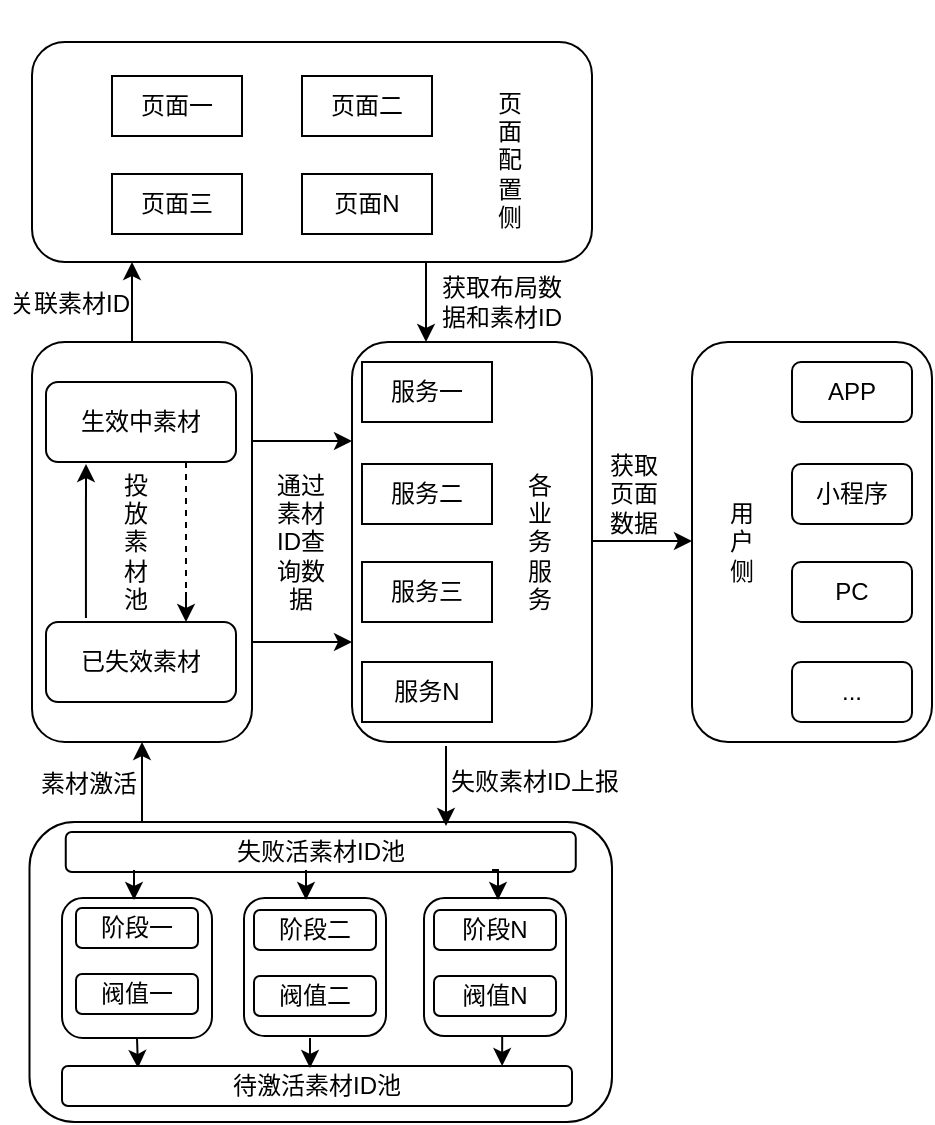 <mxfile version="21.6.2" type="github">
  <diagram name="第 1 页" id="dWNNX0YYxQVS8ASQVdN2">
    <mxGraphModel dx="1225" dy="756" grid="1" gridSize="10" guides="1" tooltips="1" connect="1" arrows="1" fold="1" page="1" pageScale="1" pageWidth="827" pageHeight="1169" math="0" shadow="0">
      <root>
        <mxCell id="0" />
        <mxCell id="1" parent="0" />
        <mxCell id="sn1slRJ_MosXrxEuLK0K-1" value="" style="rounded=1;whiteSpace=wrap;html=1;" parent="1" vertex="1">
          <mxGeometry x="160" y="320" width="110" height="200" as="geometry" />
        </mxCell>
        <mxCell id="sn1slRJ_MosXrxEuLK0K-3" value="投放素材池" style="text;html=1;strokeColor=none;fillColor=none;align=center;verticalAlign=middle;whiteSpace=wrap;rounded=0;" parent="1" vertex="1">
          <mxGeometry x="202" y="330" width="20" height="180" as="geometry" />
        </mxCell>
        <mxCell id="sn1slRJ_MosXrxEuLK0K-5" value="生效中素材" style="rounded=1;whiteSpace=wrap;html=1;" parent="1" vertex="1">
          <mxGeometry x="167" y="340" width="95" height="40" as="geometry" />
        </mxCell>
        <mxCell id="sn1slRJ_MosXrxEuLK0K-6" value="已失效素材" style="rounded=1;whiteSpace=wrap;html=1;" parent="1" vertex="1">
          <mxGeometry x="167" y="460" width="95" height="40" as="geometry" />
        </mxCell>
        <mxCell id="sn1slRJ_MosXrxEuLK0K-10" value="" style="rounded=1;whiteSpace=wrap;html=1;" parent="1" vertex="1">
          <mxGeometry x="320" y="320" width="120" height="200" as="geometry" />
        </mxCell>
        <mxCell id="sn1slRJ_MosXrxEuLK0K-12" value="服务一" style="rounded=0;whiteSpace=wrap;html=1;" parent="1" vertex="1">
          <mxGeometry x="325" y="330" width="65" height="30" as="geometry" />
        </mxCell>
        <mxCell id="sn1slRJ_MosXrxEuLK0K-13" value="服务二" style="rounded=0;whiteSpace=wrap;html=1;" parent="1" vertex="1">
          <mxGeometry x="325" y="381" width="65" height="30" as="geometry" />
        </mxCell>
        <mxCell id="sn1slRJ_MosXrxEuLK0K-14" value="服务三" style="rounded=0;whiteSpace=wrap;html=1;" parent="1" vertex="1">
          <mxGeometry x="325" y="430" width="65" height="30" as="geometry" />
        </mxCell>
        <mxCell id="sn1slRJ_MosXrxEuLK0K-15" value="服务N" style="rounded=0;whiteSpace=wrap;html=1;" parent="1" vertex="1">
          <mxGeometry x="325" y="480" width="65" height="30" as="geometry" />
        </mxCell>
        <mxCell id="sn1slRJ_MosXrxEuLK0K-19" value="" style="endArrow=classic;html=1;rounded=0;" parent="1" edge="1">
          <mxGeometry width="50" height="50" relative="1" as="geometry">
            <mxPoint x="270" y="369.5" as="sourcePoint" />
            <mxPoint x="320" y="369.5" as="targetPoint" />
          </mxGeometry>
        </mxCell>
        <mxCell id="sn1slRJ_MosXrxEuLK0K-20" value="各&lt;br&gt;业&lt;br&gt;务&lt;br&gt;服&lt;br&gt;务" style="text;html=1;strokeColor=none;fillColor=none;align=center;verticalAlign=middle;whiteSpace=wrap;rounded=0;" parent="1" vertex="1">
          <mxGeometry x="399" y="340" width="30" height="160" as="geometry" />
        </mxCell>
        <mxCell id="sn1slRJ_MosXrxEuLK0K-21" value="" style="rounded=1;whiteSpace=wrap;html=1;" parent="1" vertex="1">
          <mxGeometry x="490" y="320" width="120" height="200" as="geometry" />
        </mxCell>
        <mxCell id="sn1slRJ_MosXrxEuLK0K-22" value="用&lt;br&gt;户&lt;br&gt;侧" style="text;html=1;strokeColor=none;fillColor=none;align=center;verticalAlign=middle;whiteSpace=wrap;rounded=0;" parent="1" vertex="1">
          <mxGeometry x="500" y="340" width="30" height="160" as="geometry" />
        </mxCell>
        <mxCell id="sn1slRJ_MosXrxEuLK0K-23" value="APP" style="rounded=1;whiteSpace=wrap;html=1;" parent="1" vertex="1">
          <mxGeometry x="540" y="330" width="60" height="30" as="geometry" />
        </mxCell>
        <mxCell id="sn1slRJ_MosXrxEuLK0K-24" value="小程序" style="rounded=1;whiteSpace=wrap;html=1;" parent="1" vertex="1">
          <mxGeometry x="540" y="381" width="60" height="30" as="geometry" />
        </mxCell>
        <mxCell id="sn1slRJ_MosXrxEuLK0K-25" value="PC" style="rounded=1;whiteSpace=wrap;html=1;" parent="1" vertex="1">
          <mxGeometry x="540" y="430" width="60" height="30" as="geometry" />
        </mxCell>
        <mxCell id="sn1slRJ_MosXrxEuLK0K-26" value="..." style="rounded=1;whiteSpace=wrap;html=1;" parent="1" vertex="1">
          <mxGeometry x="540" y="480" width="60" height="30" as="geometry" />
        </mxCell>
        <mxCell id="sn1slRJ_MosXrxEuLK0K-28" value="" style="endArrow=classic;html=1;rounded=0;" parent="1" edge="1">
          <mxGeometry width="50" height="50" relative="1" as="geometry">
            <mxPoint x="440" y="419.5" as="sourcePoint" />
            <mxPoint x="490" y="419.5" as="targetPoint" />
          </mxGeometry>
        </mxCell>
        <mxCell id="sn1slRJ_MosXrxEuLK0K-29" value="" style="rounded=1;whiteSpace=wrap;html=1;" parent="1" vertex="1">
          <mxGeometry x="160" y="170" width="280" height="110" as="geometry" />
        </mxCell>
        <mxCell id="sn1slRJ_MosXrxEuLK0K-30" value="页&lt;br&gt;面&lt;br&gt;配&lt;br&gt;置&lt;br&gt;侧" style="text;html=1;strokeColor=none;fillColor=none;align=center;verticalAlign=middle;whiteSpace=wrap;rounded=0;" parent="1" vertex="1">
          <mxGeometry x="384" y="149" width="30" height="160" as="geometry" />
        </mxCell>
        <mxCell id="sn1slRJ_MosXrxEuLK0K-31" value="页面二" style="rounded=0;whiteSpace=wrap;html=1;" parent="1" vertex="1">
          <mxGeometry x="295" y="187" width="65" height="30" as="geometry" />
        </mxCell>
        <mxCell id="sn1slRJ_MosXrxEuLK0K-32" value="页面N" style="rounded=0;whiteSpace=wrap;html=1;" parent="1" vertex="1">
          <mxGeometry x="295" y="236" width="65" height="30" as="geometry" />
        </mxCell>
        <mxCell id="sn1slRJ_MosXrxEuLK0K-33" value="页面一" style="rounded=0;whiteSpace=wrap;html=1;" parent="1" vertex="1">
          <mxGeometry x="200" y="187" width="65" height="30" as="geometry" />
        </mxCell>
        <mxCell id="sn1slRJ_MosXrxEuLK0K-34" value="页面三" style="rounded=0;whiteSpace=wrap;html=1;" parent="1" vertex="1">
          <mxGeometry x="200" y="236" width="65" height="30" as="geometry" />
        </mxCell>
        <mxCell id="sn1slRJ_MosXrxEuLK0K-35" value="" style="endArrow=classic;html=1;rounded=0;" parent="1" edge="1">
          <mxGeometry width="50" height="50" relative="1" as="geometry">
            <mxPoint x="210" y="320" as="sourcePoint" />
            <mxPoint x="210" y="280" as="targetPoint" />
          </mxGeometry>
        </mxCell>
        <mxCell id="sn1slRJ_MosXrxEuLK0K-37" value="关联素材ID" style="text;html=1;strokeColor=none;fillColor=none;align=center;verticalAlign=middle;whiteSpace=wrap;rounded=0;" parent="1" vertex="1">
          <mxGeometry x="144" y="286" width="70" height="30" as="geometry" />
        </mxCell>
        <mxCell id="sn1slRJ_MosXrxEuLK0K-39" value="获取布局数据和素材ID" style="text;html=1;strokeColor=none;fillColor=none;align=center;verticalAlign=middle;whiteSpace=wrap;rounded=0;" parent="1" vertex="1">
          <mxGeometry x="360" y="285" width="70" height="30" as="geometry" />
        </mxCell>
        <mxCell id="sn1slRJ_MosXrxEuLK0K-40" value="通过素材ID查询数据" style="text;html=1;strokeColor=none;fillColor=none;align=center;verticalAlign=middle;whiteSpace=wrap;rounded=0;" parent="1" vertex="1">
          <mxGeometry x="280" y="365" width="29" height="110" as="geometry" />
        </mxCell>
        <mxCell id="sn1slRJ_MosXrxEuLK0K-42" value="" style="endArrow=classic;html=1;rounded=0;" parent="1" edge="1">
          <mxGeometry width="50" height="50" relative="1" as="geometry">
            <mxPoint x="270" y="470" as="sourcePoint" />
            <mxPoint x="320" y="470" as="targetPoint" />
          </mxGeometry>
        </mxCell>
        <mxCell id="sn1slRJ_MosXrxEuLK0K-44" value="获取&lt;br&gt;页面&lt;br&gt;数据" style="text;html=1;strokeColor=none;fillColor=none;align=center;verticalAlign=middle;whiteSpace=wrap;rounded=0;" parent="1" vertex="1">
          <mxGeometry x="441.25" y="346" width="40" height="100" as="geometry" />
        </mxCell>
        <mxCell id="sn1slRJ_MosXrxEuLK0K-49" value="" style="endArrow=classic;html=1;rounded=0;" parent="1" edge="1">
          <mxGeometry width="50" height="50" relative="1" as="geometry">
            <mxPoint x="357" y="280" as="sourcePoint" />
            <mxPoint x="357" y="320" as="targetPoint" />
          </mxGeometry>
        </mxCell>
        <mxCell id="sn1slRJ_MosXrxEuLK0K-52" value="" style="rounded=1;whiteSpace=wrap;html=1;" parent="1" vertex="1">
          <mxGeometry x="158.75" y="560" width="291.25" height="150" as="geometry" />
        </mxCell>
        <mxCell id="sn1slRJ_MosXrxEuLK0K-56" value="" style="endArrow=classic;html=1;rounded=0;" parent="1" edge="1">
          <mxGeometry width="50" height="50" relative="1" as="geometry">
            <mxPoint x="215" y="560" as="sourcePoint" />
            <mxPoint x="215" y="520" as="targetPoint" />
          </mxGeometry>
        </mxCell>
        <mxCell id="sn1slRJ_MosXrxEuLK0K-58" value="素材激活" style="text;html=1;align=center;verticalAlign=middle;resizable=0;points=[];autosize=1;strokeColor=none;fillColor=none;" parent="1" vertex="1">
          <mxGeometry x="153" y="526" width="70" height="30" as="geometry" />
        </mxCell>
        <mxCell id="sn1slRJ_MosXrxEuLK0K-59" value="" style="endArrow=classic;html=1;rounded=0;exitX=0.189;exitY=-0.05;exitDx=0;exitDy=0;exitPerimeter=0;" parent="1" edge="1">
          <mxGeometry width="50" height="50" relative="1" as="geometry">
            <mxPoint x="186.955" y="458" as="sourcePoint" />
            <mxPoint x="187" y="381" as="targetPoint" />
          </mxGeometry>
        </mxCell>
        <mxCell id="sn1slRJ_MosXrxEuLK0K-61" value="" style="endArrow=classic;html=1;rounded=0;" parent="1" edge="1">
          <mxGeometry width="50" height="50" relative="1" as="geometry">
            <mxPoint x="367" y="522" as="sourcePoint" />
            <mxPoint x="367" y="562" as="targetPoint" />
          </mxGeometry>
        </mxCell>
        <mxCell id="sn1slRJ_MosXrxEuLK0K-62" value="失败素材ID上报" style="text;html=1;align=center;verticalAlign=middle;resizable=0;points=[];autosize=1;strokeColor=none;fillColor=none;" parent="1" vertex="1">
          <mxGeometry x="356" y="525" width="110" height="30" as="geometry" />
        </mxCell>
        <mxCell id="aAGHkVkkhhXzmEbvwg4E-18" style="edgeStyle=orthogonalEdgeStyle;rounded=0;orthogonalLoop=1;jettySize=auto;html=1;exitX=0.5;exitY=1;exitDx=0;exitDy=0;entryX=0.149;entryY=0.05;entryDx=0;entryDy=0;entryPerimeter=0;" edge="1" parent="1" source="aAGHkVkkhhXzmEbvwg4E-1" target="aAGHkVkkhhXzmEbvwg4E-15">
          <mxGeometry relative="1" as="geometry" />
        </mxCell>
        <mxCell id="aAGHkVkkhhXzmEbvwg4E-1" value="" style="rounded=1;whiteSpace=wrap;html=1;" vertex="1" parent="1">
          <mxGeometry x="175" y="598" width="75" height="70" as="geometry" />
        </mxCell>
        <mxCell id="aAGHkVkkhhXzmEbvwg4E-4" value="阶段一" style="rounded=1;whiteSpace=wrap;html=1;" vertex="1" parent="1">
          <mxGeometry x="182" y="603" width="61" height="20" as="geometry" />
        </mxCell>
        <mxCell id="aAGHkVkkhhXzmEbvwg4E-5" value="阀值一" style="rounded=1;whiteSpace=wrap;html=1;" vertex="1" parent="1">
          <mxGeometry x="182" y="636" width="61" height="20" as="geometry" />
        </mxCell>
        <mxCell id="aAGHkVkkhhXzmEbvwg4E-7" value="" style="rounded=1;whiteSpace=wrap;html=1;" vertex="1" parent="1">
          <mxGeometry x="266" y="598" width="71" height="69" as="geometry" />
        </mxCell>
        <mxCell id="aAGHkVkkhhXzmEbvwg4E-8" value="阶段二" style="rounded=1;whiteSpace=wrap;html=1;" vertex="1" parent="1">
          <mxGeometry x="271" y="604" width="61" height="20" as="geometry" />
        </mxCell>
        <mxCell id="aAGHkVkkhhXzmEbvwg4E-9" value="阀值二" style="rounded=1;whiteSpace=wrap;html=1;" vertex="1" parent="1">
          <mxGeometry x="271" y="637" width="61" height="20" as="geometry" />
        </mxCell>
        <mxCell id="aAGHkVkkhhXzmEbvwg4E-19" style="edgeStyle=orthogonalEdgeStyle;rounded=0;orthogonalLoop=1;jettySize=auto;html=1;exitX=0.5;exitY=1;exitDx=0;exitDy=0;entryX=0.863;entryY=0;entryDx=0;entryDy=0;entryPerimeter=0;" edge="1" parent="1" source="aAGHkVkkhhXzmEbvwg4E-12" target="aAGHkVkkhhXzmEbvwg4E-15">
          <mxGeometry relative="1" as="geometry" />
        </mxCell>
        <mxCell id="aAGHkVkkhhXzmEbvwg4E-12" value="" style="rounded=1;whiteSpace=wrap;html=1;" vertex="1" parent="1">
          <mxGeometry x="356" y="598" width="71" height="69" as="geometry" />
        </mxCell>
        <mxCell id="aAGHkVkkhhXzmEbvwg4E-13" value="阶段N" style="rounded=1;whiteSpace=wrap;html=1;" vertex="1" parent="1">
          <mxGeometry x="361" y="604" width="61" height="20" as="geometry" />
        </mxCell>
        <mxCell id="aAGHkVkkhhXzmEbvwg4E-14" value="阀值N" style="rounded=1;whiteSpace=wrap;html=1;" vertex="1" parent="1">
          <mxGeometry x="361" y="637" width="61" height="20" as="geometry" />
        </mxCell>
        <mxCell id="aAGHkVkkhhXzmEbvwg4E-15" value="待激活素材ID池" style="rounded=1;whiteSpace=wrap;html=1;" vertex="1" parent="1">
          <mxGeometry x="175" y="682" width="255" height="20" as="geometry" />
        </mxCell>
        <mxCell id="aAGHkVkkhhXzmEbvwg4E-21" value="失败活素材ID池" style="rounded=1;whiteSpace=wrap;html=1;" vertex="1" parent="1">
          <mxGeometry x="176.88" y="565" width="255" height="20" as="geometry" />
        </mxCell>
        <mxCell id="aAGHkVkkhhXzmEbvwg4E-22" style="edgeStyle=orthogonalEdgeStyle;rounded=0;orthogonalLoop=1;jettySize=auto;html=1;exitX=0.5;exitY=1;exitDx=0;exitDy=0;entryX=0.149;entryY=0.05;entryDx=0;entryDy=0;entryPerimeter=0;" edge="1" parent="1">
          <mxGeometry relative="1" as="geometry">
            <mxPoint x="299" y="668" as="sourcePoint" />
            <mxPoint x="299" y="683" as="targetPoint" />
          </mxGeometry>
        </mxCell>
        <mxCell id="aAGHkVkkhhXzmEbvwg4E-23" style="edgeStyle=orthogonalEdgeStyle;rounded=0;orthogonalLoop=1;jettySize=auto;html=1;exitX=0.5;exitY=1;exitDx=0;exitDy=0;entryX=0.149;entryY=0.05;entryDx=0;entryDy=0;entryPerimeter=0;" edge="1" parent="1">
          <mxGeometry relative="1" as="geometry">
            <mxPoint x="211" y="584" as="sourcePoint" />
            <mxPoint x="211" y="599" as="targetPoint" />
          </mxGeometry>
        </mxCell>
        <mxCell id="aAGHkVkkhhXzmEbvwg4E-24" style="edgeStyle=orthogonalEdgeStyle;rounded=0;orthogonalLoop=1;jettySize=auto;html=1;exitX=0.5;exitY=1;exitDx=0;exitDy=0;entryX=0.863;entryY=0;entryDx=0;entryDy=0;entryPerimeter=0;" edge="1" parent="1">
          <mxGeometry relative="1" as="geometry">
            <mxPoint x="390" y="584" as="sourcePoint" />
            <mxPoint x="393" y="599" as="targetPoint" />
          </mxGeometry>
        </mxCell>
        <mxCell id="aAGHkVkkhhXzmEbvwg4E-25" style="edgeStyle=orthogonalEdgeStyle;rounded=0;orthogonalLoop=1;jettySize=auto;html=1;exitX=0.5;exitY=1;exitDx=0;exitDy=0;entryX=0.149;entryY=0.05;entryDx=0;entryDy=0;entryPerimeter=0;" edge="1" parent="1">
          <mxGeometry relative="1" as="geometry">
            <mxPoint x="297" y="584" as="sourcePoint" />
            <mxPoint x="297" y="599" as="targetPoint" />
          </mxGeometry>
        </mxCell>
        <mxCell id="aAGHkVkkhhXzmEbvwg4E-28" value="" style="endArrow=none;dashed=1;html=1;rounded=0;" edge="1" parent="1">
          <mxGeometry width="50" height="50" relative="1" as="geometry">
            <mxPoint x="237" y="449" as="sourcePoint" />
            <mxPoint x="237" y="380" as="targetPoint" />
          </mxGeometry>
        </mxCell>
        <mxCell id="aAGHkVkkhhXzmEbvwg4E-29" style="edgeStyle=orthogonalEdgeStyle;rounded=0;orthogonalLoop=1;jettySize=auto;html=1;exitX=0.5;exitY=1;exitDx=0;exitDy=0;entryX=0.149;entryY=0.05;entryDx=0;entryDy=0;entryPerimeter=0;" edge="1" parent="1">
          <mxGeometry relative="1" as="geometry">
            <mxPoint x="237" y="445" as="sourcePoint" />
            <mxPoint x="237" y="460" as="targetPoint" />
          </mxGeometry>
        </mxCell>
      </root>
    </mxGraphModel>
  </diagram>
</mxfile>
